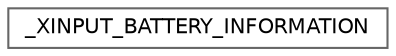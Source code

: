 digraph "类继承关系图"
{
 // LATEX_PDF_SIZE
  bgcolor="transparent";
  edge [fontname=Helvetica,fontsize=10,labelfontname=Helvetica,labelfontsize=10];
  node [fontname=Helvetica,fontsize=10,shape=box,height=0.2,width=0.4];
  rankdir="LR";
  Node0 [id="Node000000",label="_XINPUT_BATTERY_INFORMATION",height=0.2,width=0.4,color="grey40", fillcolor="white", style="filled",URL="$struct___x_i_n_p_u_t___b_a_t_t_e_r_y___i_n_f_o_r_m_a_t_i_o_n.html",tooltip=" "];
}
